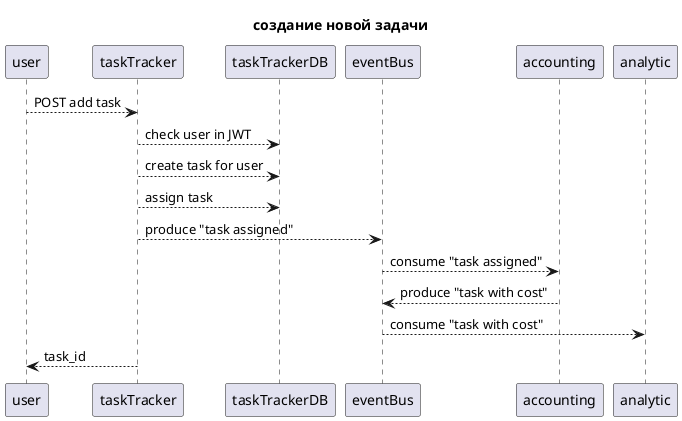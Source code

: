 @startuml new_task_flow

title создание новой задачи

!startsub addTask
user --> taskTracker: POST add task
taskTracker --> taskTrackerDB: check user in JWT
taskTracker --> taskTrackerDB: create task for user
taskTracker --> taskTrackerDB: assign task
taskTracker --> eventBus: produce "task assigned"
eventBus --> accounting: consume "task assigned"
accounting --> eventBus: produce "task with cost"
eventBus --> analytic: consume "task with cost"
taskTracker --> user: task_id
!endsub

@enduml
@startuml assign_task_flow

title распределение незавершенных задач

!startsub assignTask
user --> taskTracker: POST assign tasks
taskTracker --> taskTrackerDB: check user in JWT
taskTracker --> taskTrackerDB: assign tasks
taskTracker --> eventBus: produce "task assigned"
eventBus --> accounting: consume "task assigned"
accounting --> eventBus: produce "task with cost"
eventBus --> analytic: consume "task with cost"
!endsub

@enduml
@startuml complete_task_flow

title совершение задачи

!startsub completeTask
user --> taskTracker: POST complete task_id
taskTracker --> taskTrackerDB: check user in JWT
taskTracker --> taskTrackerDB: complete task
taskTracker --> eventBus: produce "task completed"
eventBus --> accounting: consume "task completed"
accounting --> eventBus: produce "task with cost"
eventBus --> analytic: consume "task with cost"
!endsub

@enduml